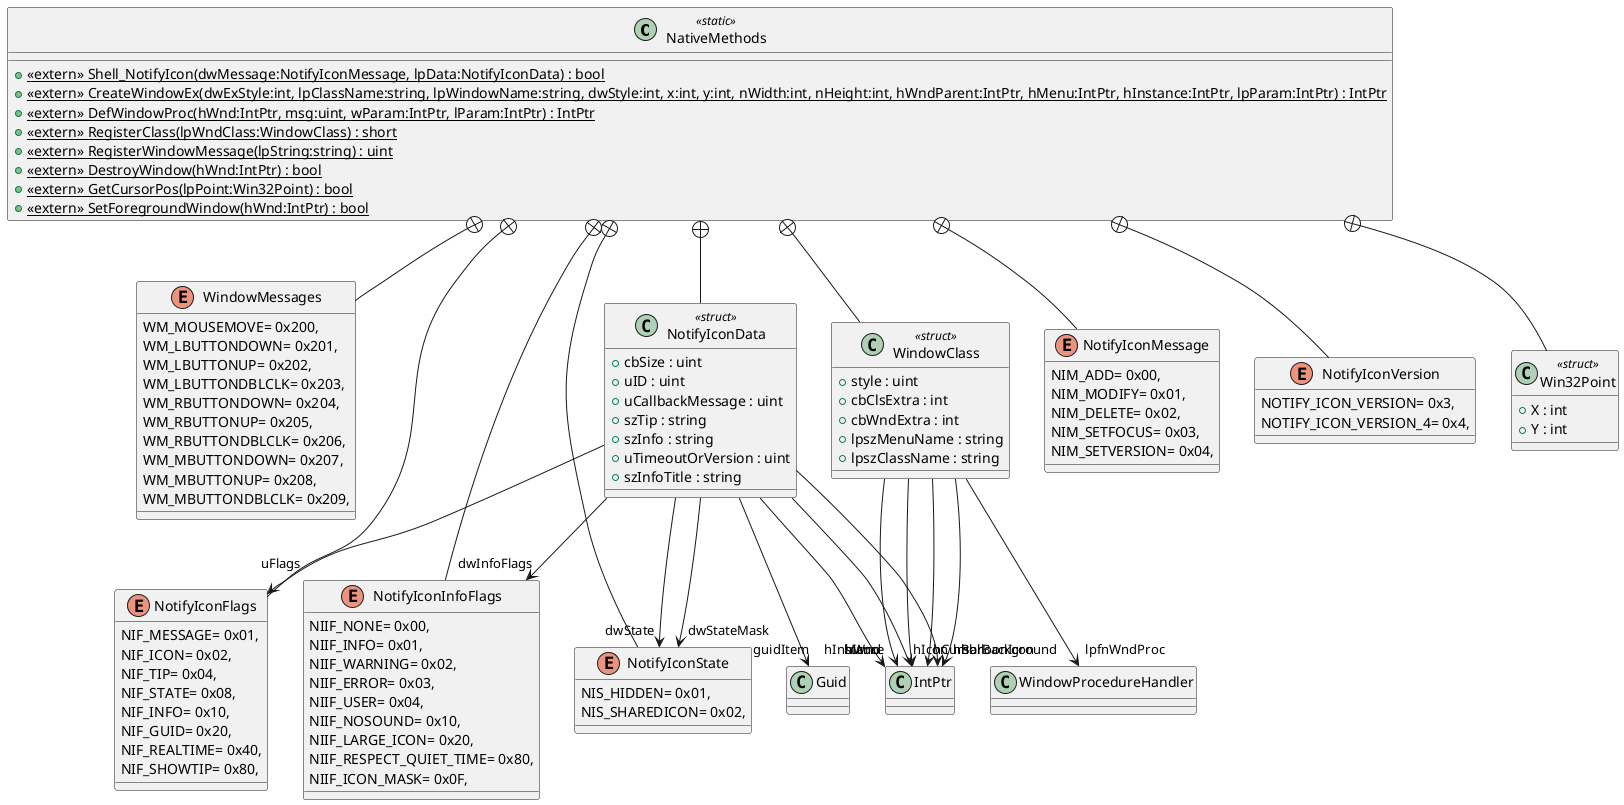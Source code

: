 @startuml
class NativeMethods <<static>> {
    + {static} <<extern>> Shell_NotifyIcon(dwMessage:NotifyIconMessage, lpData:NotifyIconData) : bool
    + {static} <<extern>> CreateWindowEx(dwExStyle:int, lpClassName:string, lpWindowName:string, dwStyle:int, x:int, y:int, nWidth:int, nHeight:int, hWndParent:IntPtr, hMenu:IntPtr, hInstance:IntPtr, lpParam:IntPtr) : IntPtr
    + {static} <<extern>> DefWindowProc(hWnd:IntPtr, msg:uint, wParam:IntPtr, lParam:IntPtr) : IntPtr
    + {static} <<extern>> RegisterClass(lpWndClass:WindowClass) : short
    + {static} <<extern>> RegisterWindowMessage(lpString:string) : uint
    + {static} <<extern>> DestroyWindow(hWnd:IntPtr) : bool
    + {static} <<extern>> GetCursorPos(lpPoint:Win32Point) : bool
    + {static} <<extern>> SetForegroundWindow(hWnd:IntPtr) : bool
}
enum WindowMessages {
    WM_MOUSEMOVE= 0x200,
    WM_LBUTTONDOWN= 0x201,
    WM_LBUTTONUP= 0x202,
    WM_LBUTTONDBLCLK= 0x203,
    WM_RBUTTONDOWN= 0x204,
    WM_RBUTTONUP= 0x205,
    WM_RBUTTONDBLCLK= 0x206,
    WM_MBUTTONDOWN= 0x207,
    WM_MBUTTONUP= 0x208,
    WM_MBUTTONDBLCLK= 0x209,
}
enum NotifyIconFlags {
    NIF_MESSAGE= 0x01,
    NIF_ICON= 0x02,
    NIF_TIP= 0x04,
    NIF_STATE= 0x08,
    NIF_INFO= 0x10,
    NIF_GUID= 0x20,
    NIF_REALTIME= 0x40,
    NIF_SHOWTIP= 0x80,
}
enum NotifyIconInfoFlags {
    NIIF_NONE= 0x00,
    NIIF_INFO= 0x01,
    NIIF_WARNING= 0x02,
    NIIF_ERROR= 0x03,
    NIIF_USER= 0x04,
    NIIF_NOSOUND= 0x10,
    NIIF_LARGE_ICON= 0x20,
    NIIF_RESPECT_QUIET_TIME= 0x80,
    NIIF_ICON_MASK= 0x0F,
}
enum NotifyIconMessage {
    NIM_ADD= 0x00,
    NIM_MODIFY= 0x01,
    NIM_DELETE= 0x02,
    NIM_SETFOCUS= 0x03,
    NIM_SETVERSION= 0x04,
}
enum NotifyIconState {
    NIS_HIDDEN= 0x01,
    NIS_SHAREDICON= 0x02,
}
enum NotifyIconVersion {
    NOTIFY_ICON_VERSION= 0x3,
    NOTIFY_ICON_VERSION_4= 0x4,
}
class NotifyIconData <<struct>> {
    + cbSize : uint
    + uID : uint
    + uCallbackMessage : uint
    + szTip : string
    + szInfo : string
    + uTimeoutOrVersion : uint
    + szInfoTitle : string
}
class WindowClass <<struct>> {
    + style : uint
    + cbClsExtra : int
    + cbWndExtra : int
    + lpszMenuName : string
    + lpszClassName : string
}
class Win32Point <<struct>> {
    + X : int
    + Y : int
}
NativeMethods +-- WindowMessages
NativeMethods +-- NotifyIconFlags
NativeMethods +-- NotifyIconInfoFlags
NativeMethods +-- NotifyIconMessage
NativeMethods +-- NotifyIconState
NativeMethods +-- NotifyIconVersion
NativeMethods +-- NotifyIconData
NotifyIconData --> "hWnd" IntPtr
NotifyIconData --> "uFlags" NotifyIconFlags
NotifyIconData --> "hIcon" IntPtr
NotifyIconData --> "dwState" NotifyIconState
NotifyIconData --> "dwStateMask" NotifyIconState
NotifyIconData --> "dwInfoFlags" NotifyIconInfoFlags
NotifyIconData --> "guidItem" Guid
NotifyIconData --> "hBalloonIcon" IntPtr
NativeMethods +-- WindowClass
WindowClass --> "lpfnWndProc" WindowProcedureHandler
WindowClass --> "hInstance" IntPtr
WindowClass --> "hIcon" IntPtr
WindowClass --> "hCursor" IntPtr
WindowClass --> "hbrBackground" IntPtr
NativeMethods +-- Win32Point
@enduml
